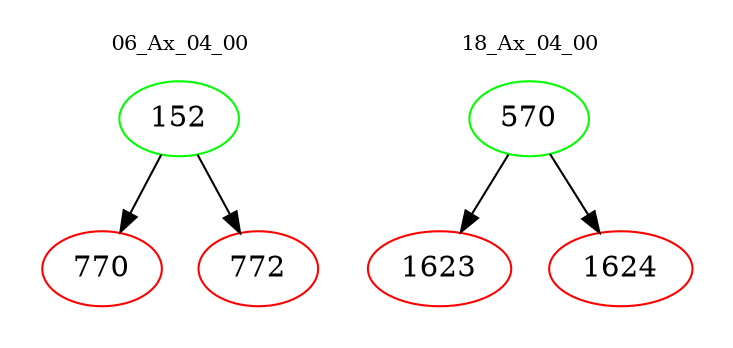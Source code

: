 digraph{
subgraph cluster_0 {
color = white
label = "06_Ax_04_00";
fontsize=10;
T0_152 [label="152", color="green"]
T0_152 -> T0_770 [color="black"]
T0_770 [label="770", color="red"]
T0_152 -> T0_772 [color="black"]
T0_772 [label="772", color="red"]
}
subgraph cluster_1 {
color = white
label = "18_Ax_04_00";
fontsize=10;
T1_570 [label="570", color="green"]
T1_570 -> T1_1623 [color="black"]
T1_1623 [label="1623", color="red"]
T1_570 -> T1_1624 [color="black"]
T1_1624 [label="1624", color="red"]
}
}

